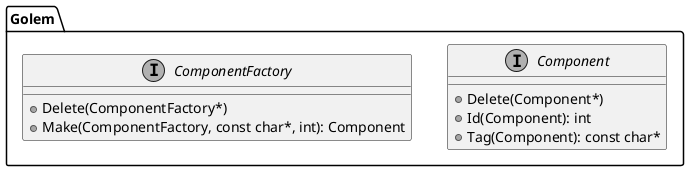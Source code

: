 ﻿@startuml component_class_diagram
skinparam {
    defaultFontName Ricty Diminished
    monochrome true
}

package Golem {
        interface Component {
            + Delete(Component*)
            + Id(Component): int
            + Tag(Component): const char*
        }

        interface ComponentFactory {
            + Delete(ComponentFactory*)
            + Make(ComponentFactory, const char*, int): Component
        }
}
@enduml
